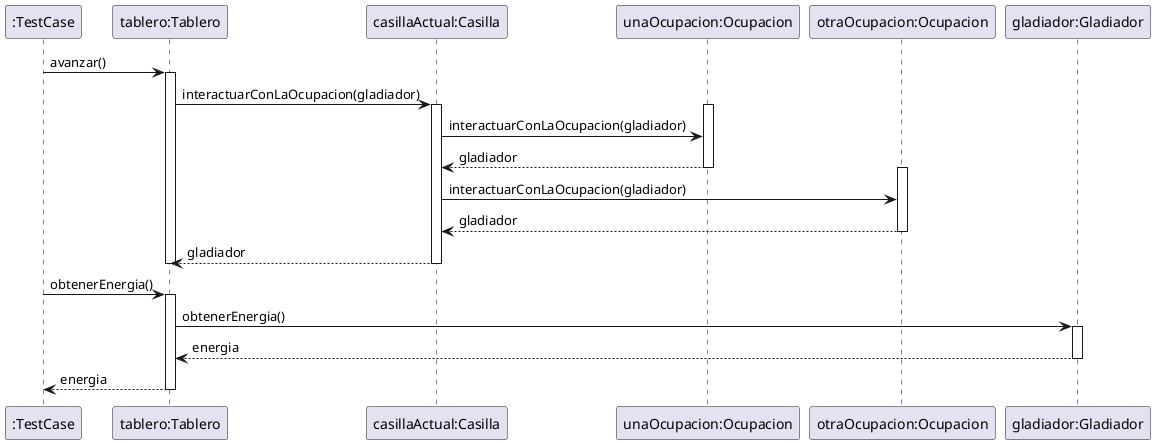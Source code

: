 @startuml


":TestCase" ->"tablero:Tablero":avanzar()

activate "tablero:Tablero"
"tablero:Tablero" -> "casillaActual:Casilla":interactuarConLaOcupacion(gladiador)

activate "casillaActual:Casilla"

activate "unaOcupacion:Ocupacion"
"casillaActual:Casilla" ->"unaOcupacion:Ocupacion":interactuarConLaOcupacion(gladiador)
"unaOcupacion:Ocupacion"-->"casillaActual:Casilla":gladiador
deactivate "unaOcupacion:Ocupacion"

activate "otraOcupacion:Ocupacion"
"casillaActual:Casilla"->"otraOcupacion:Ocupacion":interactuarConLaOcupacion(gladiador)
"otraOcupacion:Ocupacion"--> "casillaActual:Casilla":gladiador
deactivate "otraOcupacion:Ocupacion"

"casillaActual:Casilla" --> "tablero:Tablero":gladiador
deactivate "casillaActual:Casilla"
deactivate "tablero:Tablero"


":TestCase"-> "tablero:Tablero":obtenerEnergia()
activate "tablero:Tablero"

"tablero:Tablero"->"gladiador:Gladiador":obtenerEnergia()
activate "gladiador:Gladiador"
"gladiador:Gladiador"-->"tablero:Tablero":energia
deactivate "gladiador:Gladiador"

"tablero:Tablero" -->":TestCase":energia
deactivate "tablero:Tablero"
@enduml